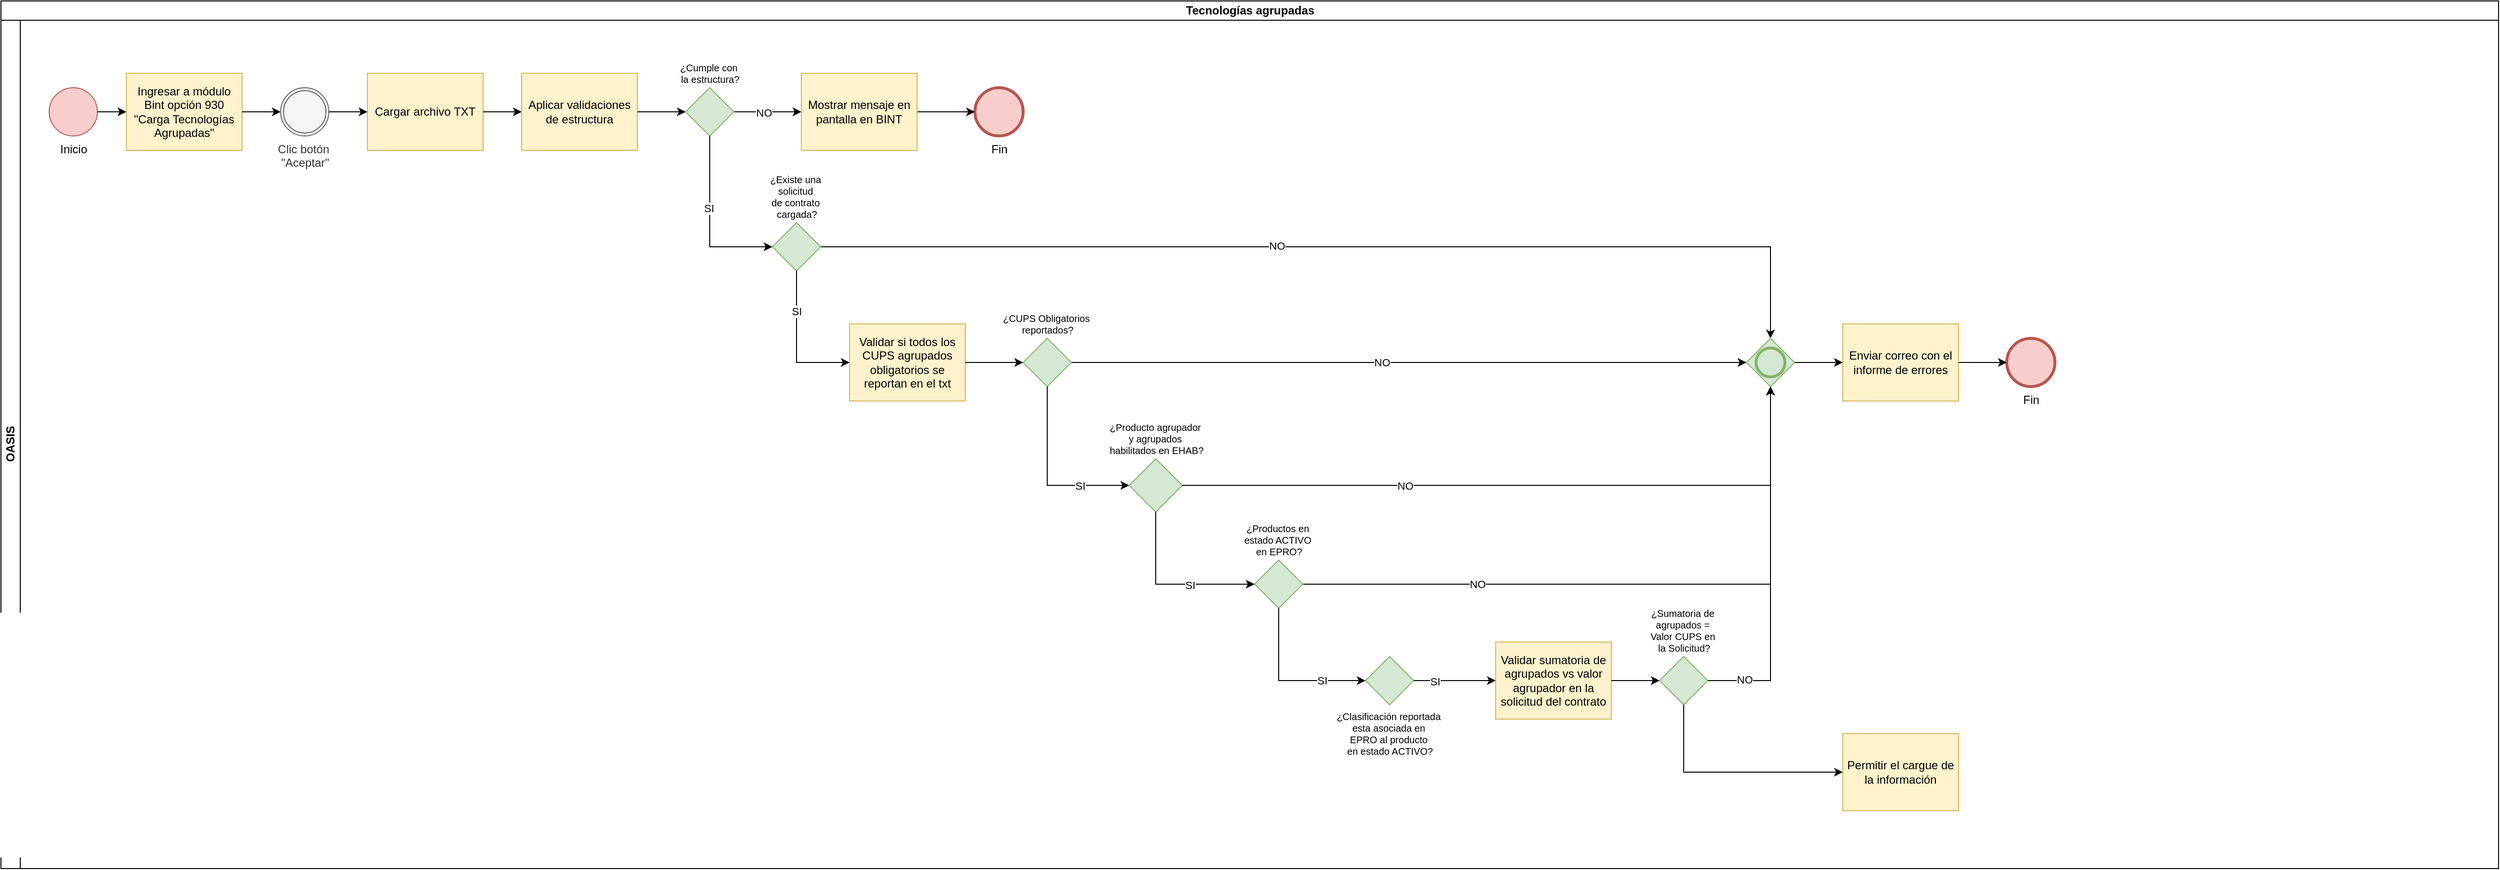 <mxfile version="26.1.0">
  <diagram name="Página-1" id="_O9Sp7b_oeuf4xbjDzCd">
    <mxGraphModel dx="1434" dy="746" grid="1" gridSize="10" guides="1" tooltips="1" connect="1" arrows="1" fold="1" page="1" pageScale="1" pageWidth="2910" pageHeight="1030" math="0" shadow="0">
      <root>
        <mxCell id="0" />
        <mxCell id="1" parent="0" />
        <mxCell id="4nS9QQrtOacxWqZYsx-n-1" value="Tecnologías agrupadas" style="swimlane;childLayout=stackLayout;resizeParent=1;resizeParentMax=0;horizontal=1;startSize=20;horizontalStack=0;html=1;" vertex="1" parent="1">
          <mxGeometry x="40" y="40" width="2590" height="900" as="geometry" />
        </mxCell>
        <mxCell id="4nS9QQrtOacxWqZYsx-n-2" value="OASIS" style="swimlane;startSize=20;horizontal=0;html=1;" vertex="1" parent="4nS9QQrtOacxWqZYsx-n-1">
          <mxGeometry y="20" width="2590" height="880" as="geometry" />
        </mxCell>
        <mxCell id="4nS9QQrtOacxWqZYsx-n-6" value="Inicio" style="points=[[0.145,0.145,0],[0.5,0,0],[0.855,0.145,0],[1,0.5,0],[0.855,0.855,0],[0.5,1,0],[0.145,0.855,0],[0,0.5,0]];shape=mxgraph.bpmn.event;html=1;verticalLabelPosition=bottom;labelBackgroundColor=#ffffff;verticalAlign=top;align=center;perimeter=ellipsePerimeter;outlineConnect=0;aspect=fixed;outline=standard;symbol=general;fillColor=#f8cecc;strokeColor=#b85450;" vertex="1" parent="4nS9QQrtOacxWqZYsx-n-2">
          <mxGeometry x="50" y="70" width="50" height="50" as="geometry" />
        </mxCell>
        <mxCell id="4nS9QQrtOacxWqZYsx-n-8" value="Ingresar a módulo Bint opción 930 &quot;Carga Tecnologías Agrupadas&quot;" style="points=[[0.25,0,0],[0.5,0,0],[0.75,0,0],[1,0.25,0],[1,0.5,0],[1,0.75,0],[0.75,1,0],[0.5,1,0],[0.25,1,0],[0,0.75,0],[0,0.5,0],[0,0.25,0]];shape=mxgraph.bpmn.task2;whiteSpace=wrap;rectStyle=rounded;size=10;html=1;container=1;expand=0;collapsible=0;taskMarker=user;fillColor=#fff2cc;strokeColor=#d6b656;" vertex="1" parent="4nS9QQrtOacxWqZYsx-n-2">
          <mxGeometry x="130" y="55" width="120" height="80" as="geometry" />
        </mxCell>
        <mxCell id="4nS9QQrtOacxWqZYsx-n-7" style="edgeStyle=orthogonalEdgeStyle;rounded=0;orthogonalLoop=1;jettySize=auto;html=1;" edge="1" parent="4nS9QQrtOacxWqZYsx-n-2" source="4nS9QQrtOacxWqZYsx-n-6" target="4nS9QQrtOacxWqZYsx-n-8">
          <mxGeometry relative="1" as="geometry">
            <mxPoint x="150" y="95" as="targetPoint" />
          </mxGeometry>
        </mxCell>
        <mxCell id="4nS9QQrtOacxWqZYsx-n-10" value="Clic botón&amp;nbsp;&lt;div&gt;&quot;Aceptar&quot;&lt;/div&gt;" style="points=[[0.145,0.145,0],[0.5,0,0],[0.855,0.145,0],[1,0.5,0],[0.855,0.855,0],[0.5,1,0],[0.145,0.855,0],[0,0.5,0]];shape=mxgraph.bpmn.event;html=1;verticalLabelPosition=bottom;labelBackgroundColor=#ffffff;verticalAlign=top;align=center;perimeter=ellipsePerimeter;outlineConnect=0;aspect=fixed;outline=throwing;symbol=general;fillColor=#f5f5f5;fontColor=#333333;strokeColor=#666666;" vertex="1" parent="4nS9QQrtOacxWqZYsx-n-2">
          <mxGeometry x="290" y="70" width="50" height="50" as="geometry" />
        </mxCell>
        <mxCell id="4nS9QQrtOacxWqZYsx-n-9" style="edgeStyle=orthogonalEdgeStyle;rounded=0;orthogonalLoop=1;jettySize=auto;html=1;" edge="1" parent="4nS9QQrtOacxWqZYsx-n-2" source="4nS9QQrtOacxWqZYsx-n-8" target="4nS9QQrtOacxWqZYsx-n-10">
          <mxGeometry relative="1" as="geometry">
            <mxPoint x="330" y="95" as="targetPoint" />
          </mxGeometry>
        </mxCell>
        <mxCell id="4nS9QQrtOacxWqZYsx-n-12" value="Cargar archivo TXT" style="points=[[0.25,0,0],[0.5,0,0],[0.75,0,0],[1,0.25,0],[1,0.5,0],[1,0.75,0],[0.75,1,0],[0.5,1,0],[0.25,1,0],[0,0.75,0],[0,0.5,0],[0,0.25,0]];shape=mxgraph.bpmn.task2;whiteSpace=wrap;rectStyle=rounded;size=10;html=1;container=1;expand=0;collapsible=0;taskMarker=user;fillColor=#fff2cc;strokeColor=#d6b656;" vertex="1" parent="4nS9QQrtOacxWqZYsx-n-2">
          <mxGeometry x="380" y="55" width="120" height="80" as="geometry" />
        </mxCell>
        <mxCell id="4nS9QQrtOacxWqZYsx-n-11" style="edgeStyle=orthogonalEdgeStyle;rounded=0;orthogonalLoop=1;jettySize=auto;html=1;" edge="1" parent="4nS9QQrtOacxWqZYsx-n-2" source="4nS9QQrtOacxWqZYsx-n-10" target="4nS9QQrtOacxWqZYsx-n-12">
          <mxGeometry relative="1" as="geometry">
            <mxPoint x="390" y="95" as="targetPoint" />
          </mxGeometry>
        </mxCell>
        <mxCell id="4nS9QQrtOacxWqZYsx-n-14" value="Aplicar validaciones de estructura" style="points=[[0.25,0,0],[0.5,0,0],[0.75,0,0],[1,0.25,0],[1,0.5,0],[1,0.75,0],[0.75,1,0],[0.5,1,0],[0.25,1,0],[0,0.75,0],[0,0.5,0],[0,0.25,0]];shape=mxgraph.bpmn.task2;whiteSpace=wrap;rectStyle=rounded;size=10;html=1;container=1;expand=0;collapsible=0;taskMarker=script;fillColor=#fff2cc;strokeColor=#d6b656;" vertex="1" parent="4nS9QQrtOacxWqZYsx-n-2">
          <mxGeometry x="540" y="55" width="120" height="80" as="geometry" />
        </mxCell>
        <mxCell id="4nS9QQrtOacxWqZYsx-n-13" style="edgeStyle=orthogonalEdgeStyle;rounded=0;orthogonalLoop=1;jettySize=auto;html=1;" edge="1" parent="4nS9QQrtOacxWqZYsx-n-2" source="4nS9QQrtOacxWqZYsx-n-12" target="4nS9QQrtOacxWqZYsx-n-14">
          <mxGeometry relative="1" as="geometry">
            <mxPoint x="550" y="95" as="targetPoint" />
          </mxGeometry>
        </mxCell>
        <mxCell id="4nS9QQrtOacxWqZYsx-n-30" style="edgeStyle=orthogonalEdgeStyle;rounded=0;orthogonalLoop=1;jettySize=auto;html=1;" edge="1" parent="4nS9QQrtOacxWqZYsx-n-2" source="4nS9QQrtOacxWqZYsx-n-16" target="4nS9QQrtOacxWqZYsx-n-29">
          <mxGeometry relative="1" as="geometry" />
        </mxCell>
        <mxCell id="4nS9QQrtOacxWqZYsx-n-45" value="NO" style="edgeLabel;html=1;align=center;verticalAlign=middle;resizable=0;points=[];" vertex="1" connectable="0" parent="4nS9QQrtOacxWqZYsx-n-30">
          <mxGeometry x="-0.12" y="-1" relative="1" as="geometry">
            <mxPoint as="offset" />
          </mxGeometry>
        </mxCell>
        <mxCell id="4nS9QQrtOacxWqZYsx-n-16" value="¿Cumple con&amp;nbsp;&lt;div&gt;la estructura?&lt;/div&gt;" style="points=[[0.25,0.25,0],[0.5,0,0],[0.75,0.25,0],[1,0.5,0],[0.75,0.75,0],[0.5,1,0],[0.25,0.75,0],[0,0.5,0]];shape=mxgraph.bpmn.gateway2;html=1;verticalLabelPosition=top;labelBackgroundColor=#ffffff;verticalAlign=bottom;align=center;perimeter=rhombusPerimeter;outlineConnect=0;outline=none;symbol=none;fillColor=#d5e8d4;strokeColor=#82b366;fontSize=10;labelPosition=center;" vertex="1" parent="4nS9QQrtOacxWqZYsx-n-2">
          <mxGeometry x="710" y="70" width="50" height="50" as="geometry" />
        </mxCell>
        <mxCell id="4nS9QQrtOacxWqZYsx-n-15" style="edgeStyle=orthogonalEdgeStyle;rounded=0;orthogonalLoop=1;jettySize=auto;html=1;" edge="1" parent="4nS9QQrtOacxWqZYsx-n-2" source="4nS9QQrtOacxWqZYsx-n-14" target="4nS9QQrtOacxWqZYsx-n-16">
          <mxGeometry relative="1" as="geometry">
            <mxPoint x="720" y="95" as="targetPoint" />
          </mxGeometry>
        </mxCell>
        <mxCell id="4nS9QQrtOacxWqZYsx-n-20" value="Fin" style="points=[[0.145,0.145,0],[0.5,0,0],[0.855,0.145,0],[1,0.5,0],[0.855,0.855,0],[0.5,1,0],[0.145,0.855,0],[0,0.5,0]];shape=mxgraph.bpmn.event;html=1;verticalLabelPosition=bottom;labelBackgroundColor=#ffffff;verticalAlign=top;align=center;perimeter=ellipsePerimeter;outlineConnect=0;aspect=fixed;outline=end;symbol=terminate2;fillColor=#f8cecc;strokeColor=#b85450;" vertex="1" parent="4nS9QQrtOacxWqZYsx-n-2">
          <mxGeometry x="1010" y="70" width="50" height="50" as="geometry" />
        </mxCell>
        <mxCell id="4nS9QQrtOacxWqZYsx-n-31" style="edgeStyle=orthogonalEdgeStyle;rounded=0;orthogonalLoop=1;jettySize=auto;html=1;" edge="1" parent="4nS9QQrtOacxWqZYsx-n-2" source="4nS9QQrtOacxWqZYsx-n-29" target="4nS9QQrtOacxWqZYsx-n-20">
          <mxGeometry relative="1" as="geometry" />
        </mxCell>
        <mxCell id="4nS9QQrtOacxWqZYsx-n-29" value="Mostrar mensaje en pantalla en BINT" style="points=[[0.25,0,0],[0.5,0,0],[0.75,0,0],[1,0.25,0],[1,0.5,0],[1,0.75,0],[0.75,1,0],[0.5,1,0],[0.25,1,0],[0,0.75,0],[0,0.5,0],[0,0.25,0]];shape=mxgraph.bpmn.task2;whiteSpace=wrap;rectStyle=rounded;size=10;html=1;container=1;expand=0;collapsible=0;taskMarker=send;fillColor=#fff2cc;strokeColor=#d6b656;" vertex="1" parent="4nS9QQrtOacxWqZYsx-n-2">
          <mxGeometry x="830" y="55" width="120" height="80" as="geometry" />
        </mxCell>
        <mxCell id="4nS9QQrtOacxWqZYsx-n-48" style="edgeStyle=orthogonalEdgeStyle;rounded=0;orthogonalLoop=1;jettySize=auto;html=1;" edge="1" parent="4nS9QQrtOacxWqZYsx-n-2" source="4nS9QQrtOacxWqZYsx-n-41" target="4nS9QQrtOacxWqZYsx-n-25">
          <mxGeometry relative="1" as="geometry" />
        </mxCell>
        <mxCell id="4nS9QQrtOacxWqZYsx-n-49" value="NO" style="edgeLabel;html=1;align=center;verticalAlign=middle;resizable=0;points=[];" vertex="1" connectable="0" parent="4nS9QQrtOacxWqZYsx-n-48">
          <mxGeometry x="-0.125" y="1" relative="1" as="geometry">
            <mxPoint as="offset" />
          </mxGeometry>
        </mxCell>
        <mxCell id="4nS9QQrtOacxWqZYsx-n-41" value="¿Existe una&amp;nbsp;&lt;div&gt;&lt;span style=&quot;background-color: light-dark(rgb(255, 255, 255), rgb(18, 18, 18)); color: light-dark(rgb(0, 0, 0), rgb(255, 255, 255));&quot;&gt;solicitud&amp;nbsp;&lt;/span&gt;&lt;div&gt;&lt;div&gt;de contrato&amp;nbsp;&lt;/div&gt;&lt;div&gt;&lt;span style=&quot;background-color: light-dark(rgb(255, 255, 255), rgb(18, 18, 18)); color: light-dark(rgb(0, 0, 0), rgb(255, 255, 255));&quot;&gt;cargada?&lt;/span&gt;&lt;/div&gt;&lt;/div&gt;&lt;/div&gt;" style="points=[[0.25,0.25,0],[0.5,0,0],[0.75,0.25,0],[1,0.5,0],[0.75,0.75,0],[0.5,1,0],[0.25,0.75,0],[0,0.5,0]];shape=mxgraph.bpmn.gateway2;html=1;verticalLabelPosition=top;labelBackgroundColor=#ffffff;verticalAlign=bottom;align=center;perimeter=rhombusPerimeter;outlineConnect=0;outline=none;symbol=none;fillColor=#d5e8d4;strokeColor=#82b366;fontSize=10;labelPosition=center;" vertex="1" parent="4nS9QQrtOacxWqZYsx-n-2">
          <mxGeometry x="800" y="210" width="50" height="50" as="geometry" />
        </mxCell>
        <mxCell id="4nS9QQrtOacxWqZYsx-n-17" style="edgeStyle=orthogonalEdgeStyle;rounded=0;orthogonalLoop=1;jettySize=auto;html=1;exitX=0.5;exitY=1;exitDx=0;exitDy=0;exitPerimeter=0;" edge="1" parent="4nS9QQrtOacxWqZYsx-n-2" source="4nS9QQrtOacxWqZYsx-n-16" target="4nS9QQrtOacxWqZYsx-n-41">
          <mxGeometry relative="1" as="geometry">
            <mxPoint x="800" y="210" as="targetPoint" />
            <Array as="points">
              <mxPoint x="735" y="235" />
            </Array>
          </mxGeometry>
        </mxCell>
        <mxCell id="4nS9QQrtOacxWqZYsx-n-22" value="SI" style="edgeLabel;html=1;align=center;verticalAlign=middle;resizable=0;points=[];" vertex="1" connectable="0" parent="4nS9QQrtOacxWqZYsx-n-17">
          <mxGeometry x="-0.167" y="-1" relative="1" as="geometry">
            <mxPoint as="offset" />
          </mxGeometry>
        </mxCell>
        <mxCell id="4nS9QQrtOacxWqZYsx-n-65" value="Validar si todos los CUPS agrupados obligatorios se reportan en el txt" style="points=[[0.25,0,0],[0.5,0,0],[0.75,0,0],[1,0.25,0],[1,0.5,0],[1,0.75,0],[0.75,1,0],[0.5,1,0],[0.25,1,0],[0,0.75,0],[0,0.5,0],[0,0.25,0]];shape=mxgraph.bpmn.task2;whiteSpace=wrap;rectStyle=rounded;size=10;html=1;container=1;expand=0;collapsible=0;taskMarker=script;fillColor=#fff2cc;strokeColor=#d6b656;" vertex="1" parent="4nS9QQrtOacxWqZYsx-n-2">
          <mxGeometry x="880" y="315" width="120" height="80" as="geometry" />
        </mxCell>
        <mxCell id="4nS9QQrtOacxWqZYsx-n-28" style="edgeStyle=orthogonalEdgeStyle;rounded=0;orthogonalLoop=1;jettySize=auto;html=1;" edge="1" parent="4nS9QQrtOacxWqZYsx-n-2" source="4nS9QQrtOacxWqZYsx-n-25" target="4nS9QQrtOacxWqZYsx-n-27">
          <mxGeometry relative="1" as="geometry" />
        </mxCell>
        <mxCell id="4nS9QQrtOacxWqZYsx-n-25" value="" style="points=[[0.25,0.25,0],[0.5,0,0],[0.75,0.25,0],[1,0.5,0],[0.75,0.75,0],[0.5,1,0],[0.25,0.75,0],[0,0.5,0]];shape=mxgraph.bpmn.gateway2;html=1;verticalLabelPosition=bottom;labelBackgroundColor=#ffffff;verticalAlign=top;align=center;perimeter=rhombusPerimeter;outlineConnect=0;outline=end;symbol=general;fillColor=#d5e8d4;strokeColor=#82b366;" vertex="1" parent="4nS9QQrtOacxWqZYsx-n-2">
          <mxGeometry x="1810" y="330" width="50" height="50" as="geometry" />
        </mxCell>
        <mxCell id="4nS9QQrtOacxWqZYsx-n-27" value="Enviar correo con el informe de errores" style="points=[[0.25,0,0],[0.5,0,0],[0.75,0,0],[1,0.25,0],[1,0.5,0],[1,0.75,0],[0.75,1,0],[0.5,1,0],[0.25,1,0],[0,0.75,0],[0,0.5,0],[0,0.25,0]];shape=mxgraph.bpmn.task2;whiteSpace=wrap;rectStyle=rounded;size=10;html=1;container=1;expand=0;collapsible=0;taskMarker=send;fillColor=#fff2cc;strokeColor=#d6b656;" vertex="1" parent="4nS9QQrtOacxWqZYsx-n-2">
          <mxGeometry x="1910" y="315" width="120" height="80" as="geometry" />
        </mxCell>
        <mxCell id="4nS9QQrtOacxWqZYsx-n-53" value="Fin" style="points=[[0.145,0.145,0],[0.5,0,0],[0.855,0.145,0],[1,0.5,0],[0.855,0.855,0],[0.5,1,0],[0.145,0.855,0],[0,0.5,0]];shape=mxgraph.bpmn.event;html=1;verticalLabelPosition=bottom;labelBackgroundColor=#ffffff;verticalAlign=top;align=center;perimeter=ellipsePerimeter;outlineConnect=0;aspect=fixed;outline=end;symbol=terminate2;fillColor=#f8cecc;strokeColor=#b85450;" vertex="1" parent="4nS9QQrtOacxWqZYsx-n-2">
          <mxGeometry x="2080" y="330" width="50" height="50" as="geometry" />
        </mxCell>
        <mxCell id="4nS9QQrtOacxWqZYsx-n-52" style="edgeStyle=orthogonalEdgeStyle;rounded=0;orthogonalLoop=1;jettySize=auto;html=1;" edge="1" parent="4nS9QQrtOacxWqZYsx-n-2" source="4nS9QQrtOacxWqZYsx-n-27" target="4nS9QQrtOacxWqZYsx-n-53">
          <mxGeometry relative="1" as="geometry">
            <mxPoint x="2550" y="210" as="targetPoint" />
          </mxGeometry>
        </mxCell>
        <mxCell id="4nS9QQrtOacxWqZYsx-n-59" value="Validar sumatoria de agrupados vs valor agrupador en la solicitud del contrato" style="points=[[0.25,0,0],[0.5,0,0],[0.75,0,0],[1,0.25,0],[1,0.5,0],[1,0.75,0],[0.75,1,0],[0.5,1,0],[0.25,1,0],[0,0.75,0],[0,0.5,0],[0,0.25,0]];shape=mxgraph.bpmn.task2;whiteSpace=wrap;rectStyle=rounded;size=10;html=1;container=1;expand=0;collapsible=0;taskMarker=script;fillColor=#fff2cc;strokeColor=#d6b656;" vertex="1" parent="4nS9QQrtOacxWqZYsx-n-2">
          <mxGeometry x="1550" y="645" width="120" height="80" as="geometry" />
        </mxCell>
        <mxCell id="4nS9QQrtOacxWqZYsx-n-61" value="¿Sumatoria de&amp;nbsp;&lt;div&gt;agrupados =&amp;nbsp;&lt;div&gt;Valor CUPS en&amp;nbsp;&lt;/div&gt;&lt;div&gt;la Solicitud?&lt;/div&gt;&lt;/div&gt;" style="points=[[0.25,0.25,0],[0.5,0,0],[0.75,0.25,0],[1,0.5,0],[0.75,0.75,0],[0.5,1,0],[0.25,0.75,0],[0,0.5,0]];shape=mxgraph.bpmn.gateway2;html=1;verticalLabelPosition=top;labelBackgroundColor=#ffffff;verticalAlign=bottom;align=center;perimeter=rhombusPerimeter;outlineConnect=0;outline=none;symbol=none;fillColor=#d5e8d4;strokeColor=#82b366;fontSize=10;labelPosition=center;" vertex="1" parent="4nS9QQrtOacxWqZYsx-n-2">
          <mxGeometry x="1720" y="660" width="50" height="50" as="geometry" />
        </mxCell>
        <mxCell id="4nS9QQrtOacxWqZYsx-n-60" style="edgeStyle=orthogonalEdgeStyle;rounded=0;orthogonalLoop=1;jettySize=auto;html=1;" edge="1" parent="4nS9QQrtOacxWqZYsx-n-2" source="4nS9QQrtOacxWqZYsx-n-59" target="4nS9QQrtOacxWqZYsx-n-61">
          <mxGeometry relative="1" as="geometry">
            <mxPoint x="1990" y="210" as="targetPoint" />
          </mxGeometry>
        </mxCell>
        <mxCell id="4nS9QQrtOacxWqZYsx-n-64" style="edgeStyle=orthogonalEdgeStyle;rounded=0;orthogonalLoop=1;jettySize=auto;html=1;entryX=0.5;entryY=1;entryDx=0;entryDy=0;entryPerimeter=0;" edge="1" parent="4nS9QQrtOacxWqZYsx-n-2" source="4nS9QQrtOacxWqZYsx-n-61" target="4nS9QQrtOacxWqZYsx-n-25">
          <mxGeometry relative="1" as="geometry">
            <mxPoint x="2160" y="430" as="targetPoint" />
          </mxGeometry>
        </mxCell>
        <mxCell id="4nS9QQrtOacxWqZYsx-n-82" value="NO" style="edgeLabel;html=1;align=center;verticalAlign=middle;resizable=0;points=[];" vertex="1" connectable="0" parent="4nS9QQrtOacxWqZYsx-n-64">
          <mxGeometry x="-0.795" y="1" relative="1" as="geometry">
            <mxPoint as="offset" />
          </mxGeometry>
        </mxCell>
        <mxCell id="4nS9QQrtOacxWqZYsx-n-66" style="edgeStyle=orthogonalEdgeStyle;rounded=0;orthogonalLoop=1;jettySize=auto;html=1;entryX=0;entryY=0.5;entryDx=0;entryDy=0;entryPerimeter=0;" edge="1" parent="4nS9QQrtOacxWqZYsx-n-2" source="4nS9QQrtOacxWqZYsx-n-41" target="4nS9QQrtOacxWqZYsx-n-65">
          <mxGeometry relative="1" as="geometry">
            <Array as="points">
              <mxPoint x="825" y="355" />
            </Array>
          </mxGeometry>
        </mxCell>
        <mxCell id="4nS9QQrtOacxWqZYsx-n-69" value="SI" style="edgeLabel;html=1;align=center;verticalAlign=middle;resizable=0;points=[];" vertex="1" connectable="0" parent="4nS9QQrtOacxWqZYsx-n-66">
          <mxGeometry x="-0.44" relative="1" as="geometry">
            <mxPoint as="offset" />
          </mxGeometry>
        </mxCell>
        <mxCell id="4nS9QQrtOacxWqZYsx-n-70" style="edgeStyle=orthogonalEdgeStyle;rounded=0;orthogonalLoop=1;jettySize=auto;html=1;" edge="1" parent="4nS9QQrtOacxWqZYsx-n-2" source="4nS9QQrtOacxWqZYsx-n-68" target="4nS9QQrtOacxWqZYsx-n-25">
          <mxGeometry relative="1" as="geometry" />
        </mxCell>
        <mxCell id="4nS9QQrtOacxWqZYsx-n-71" value="NO" style="edgeLabel;html=1;align=center;verticalAlign=middle;resizable=0;points=[];" vertex="1" connectable="0" parent="4nS9QQrtOacxWqZYsx-n-70">
          <mxGeometry x="-0.08" relative="1" as="geometry">
            <mxPoint as="offset" />
          </mxGeometry>
        </mxCell>
        <mxCell id="4nS9QQrtOacxWqZYsx-n-68" value="¿CUPS Obligatorios&amp;nbsp;&lt;div&gt;reportados?&lt;/div&gt;" style="points=[[0.25,0.25,0],[0.5,0,0],[0.75,0.25,0],[1,0.5,0],[0.75,0.75,0],[0.5,1,0],[0.25,0.75,0],[0,0.5,0]];shape=mxgraph.bpmn.gateway2;html=1;verticalLabelPosition=top;labelBackgroundColor=#ffffff;verticalAlign=bottom;align=center;perimeter=rhombusPerimeter;outlineConnect=0;outline=none;symbol=none;fillColor=#d5e8d4;strokeColor=#82b366;fontSize=10;labelPosition=center;" vertex="1" parent="4nS9QQrtOacxWqZYsx-n-2">
          <mxGeometry x="1060" y="330" width="50" height="50" as="geometry" />
        </mxCell>
        <mxCell id="4nS9QQrtOacxWqZYsx-n-67" style="edgeStyle=orthogonalEdgeStyle;rounded=0;orthogonalLoop=1;jettySize=auto;html=1;" edge="1" parent="4nS9QQrtOacxWqZYsx-n-2" source="4nS9QQrtOacxWqZYsx-n-65" target="4nS9QQrtOacxWqZYsx-n-68">
          <mxGeometry relative="1" as="geometry">
            <mxPoint x="1060" y="355" as="targetPoint" />
          </mxGeometry>
        </mxCell>
        <mxCell id="4nS9QQrtOacxWqZYsx-n-18" value="¿Producto&amp;nbsp;&lt;span style=&quot;background-color: light-dark(rgb(255, 255, 255), rgb(18, 18, 18)); color: light-dark(rgb(0, 0, 0), rgb(255, 255, 255));&quot;&gt;agrupador&amp;nbsp;&lt;/span&gt;&lt;div&gt;&lt;span style=&quot;color: light-dark(rgb(0, 0, 0), rgb(255, 255, 255)); background-color: light-dark(rgb(255, 255, 255), rgb(18, 18, 18));&quot;&gt;y agrupados&amp;nbsp;&lt;/span&gt;&lt;/div&gt;&lt;div&gt;&lt;span style=&quot;background-color: light-dark(rgb(255, 255, 255), rgb(18, 18, 18)); color: light-dark(rgb(0, 0, 0), rgb(255, 255, 255));&quot;&gt;habilitados en EHAB?&lt;/span&gt;&lt;/div&gt;" style="points=[[0.25,0.25,0],[0.5,0,0],[0.75,0.25,0],[1,0.5,0],[0.75,0.75,0],[0.5,1,0],[0.25,0.75,0],[0,0.5,0]];shape=mxgraph.bpmn.gateway2;html=1;verticalLabelPosition=top;labelBackgroundColor=#ffffff;verticalAlign=bottom;align=center;perimeter=rhombusPerimeter;outlineConnect=0;outline=none;symbol=none;fillColor=#d5e8d4;strokeColor=#82b366;fontSize=10;labelPosition=center;direction=south;" vertex="1" parent="4nS9QQrtOacxWqZYsx-n-2">
          <mxGeometry x="1170" y="455" width="55" height="55" as="geometry" />
        </mxCell>
        <mxCell id="4nS9QQrtOacxWqZYsx-n-47" style="edgeStyle=orthogonalEdgeStyle;rounded=0;orthogonalLoop=1;jettySize=auto;html=1;" edge="1" parent="4nS9QQrtOacxWqZYsx-n-2" source="4nS9QQrtOacxWqZYsx-n-18" target="4nS9QQrtOacxWqZYsx-n-25">
          <mxGeometry relative="1" as="geometry" />
        </mxCell>
        <mxCell id="4nS9QQrtOacxWqZYsx-n-75" value="NO" style="edgeLabel;html=1;align=center;verticalAlign=middle;resizable=0;points=[];" vertex="1" connectable="0" parent="4nS9QQrtOacxWqZYsx-n-47">
          <mxGeometry x="-0.351" y="1" relative="1" as="geometry">
            <mxPoint y="1" as="offset" />
          </mxGeometry>
        </mxCell>
        <mxCell id="4nS9QQrtOacxWqZYsx-n-79" style="edgeStyle=orthogonalEdgeStyle;rounded=0;orthogonalLoop=1;jettySize=auto;html=1;" edge="1" parent="4nS9QQrtOacxWqZYsx-n-2" source="4nS9QQrtOacxWqZYsx-n-36" target="4nS9QQrtOacxWqZYsx-n-25">
          <mxGeometry relative="1" as="geometry" />
        </mxCell>
        <mxCell id="4nS9QQrtOacxWqZYsx-n-80" value="NO" style="edgeLabel;html=1;align=center;verticalAlign=middle;resizable=0;points=[];" vertex="1" connectable="0" parent="4nS9QQrtOacxWqZYsx-n-79">
          <mxGeometry x="-0.475" relative="1" as="geometry">
            <mxPoint as="offset" />
          </mxGeometry>
        </mxCell>
        <mxCell id="4nS9QQrtOacxWqZYsx-n-36" value="¿Productos en&amp;nbsp;&lt;div&gt;estado ACTIVO&amp;nbsp;&lt;/div&gt;&lt;div&gt;en EPRO?&lt;/div&gt;" style="points=[[0.25,0.25,0],[0.5,0,0],[0.75,0.25,0],[1,0.5,0],[0.75,0.75,0],[0.5,1,0],[0.25,0.75,0],[0,0.5,0]];shape=mxgraph.bpmn.gateway2;html=1;verticalLabelPosition=top;labelBackgroundColor=#ffffff;verticalAlign=bottom;align=center;perimeter=rhombusPerimeter;outlineConnect=0;outline=none;symbol=none;labelPosition=center;fillColor=#d5e8d4;strokeColor=#82b366;fontSize=10;" vertex="1" parent="4nS9QQrtOacxWqZYsx-n-2">
          <mxGeometry x="1300" y="560" width="50" height="50" as="geometry" />
        </mxCell>
        <mxCell id="4nS9QQrtOacxWqZYsx-n-73" style="edgeStyle=orthogonalEdgeStyle;rounded=0;orthogonalLoop=1;jettySize=auto;html=1;entryX=0.5;entryY=1;entryDx=0;entryDy=0;entryPerimeter=0;" edge="1" parent="4nS9QQrtOacxWqZYsx-n-2" source="4nS9QQrtOacxWqZYsx-n-68" target="4nS9QQrtOacxWqZYsx-n-18">
          <mxGeometry relative="1" as="geometry">
            <Array as="points">
              <mxPoint x="1085" y="483" />
            </Array>
          </mxGeometry>
        </mxCell>
        <mxCell id="4nS9QQrtOacxWqZYsx-n-74" value="SI" style="edgeLabel;html=1;align=center;verticalAlign=middle;resizable=0;points=[];" vertex="1" connectable="0" parent="4nS9QQrtOacxWqZYsx-n-73">
          <mxGeometry x="0.445" y="1" relative="1" as="geometry">
            <mxPoint x="1" y="1" as="offset" />
          </mxGeometry>
        </mxCell>
        <mxCell id="4nS9QQrtOacxWqZYsx-n-56" value="¿Clasificación reportada&amp;nbsp;&lt;div&gt;esta asociada en&amp;nbsp;&lt;/div&gt;&lt;div&gt;EPRO al producto&amp;nbsp;&lt;/div&gt;&lt;div&gt;en estado ACTIVO?&lt;/div&gt;" style="points=[[0.25,0.25,0],[0.5,0,0],[0.75,0.25,0],[1,0.5,0],[0.75,0.75,0],[0.5,1,0],[0.25,0.75,0],[0,0.5,0]];shape=mxgraph.bpmn.gateway2;html=1;verticalLabelPosition=bottom;labelBackgroundColor=#ffffff;verticalAlign=top;align=center;perimeter=rhombusPerimeter;outlineConnect=0;outline=none;symbol=none;fontSize=10;fillColor=#d5e8d4;strokeColor=#82b366;" vertex="1" parent="4nS9QQrtOacxWqZYsx-n-2">
          <mxGeometry x="1415" y="660" width="50" height="50" as="geometry" />
        </mxCell>
        <mxCell id="4nS9QQrtOacxWqZYsx-n-58" style="edgeStyle=orthogonalEdgeStyle;rounded=0;orthogonalLoop=1;jettySize=auto;html=1;" edge="1" parent="4nS9QQrtOacxWqZYsx-n-2" source="4nS9QQrtOacxWqZYsx-n-56" target="4nS9QQrtOacxWqZYsx-n-59">
          <mxGeometry relative="1" as="geometry">
            <mxPoint x="970" y="585" as="targetPoint" />
          </mxGeometry>
        </mxCell>
        <mxCell id="4nS9QQrtOacxWqZYsx-n-62" value="SI" style="edgeLabel;html=1;align=center;verticalAlign=middle;resizable=0;points=[];" vertex="1" connectable="0" parent="4nS9QQrtOacxWqZYsx-n-58">
          <mxGeometry x="-0.494" y="-1" relative="1" as="geometry">
            <mxPoint as="offset" />
          </mxGeometry>
        </mxCell>
        <mxCell id="4nS9QQrtOacxWqZYsx-n-76" style="edgeStyle=orthogonalEdgeStyle;rounded=0;orthogonalLoop=1;jettySize=auto;html=1;entryX=0;entryY=0.5;entryDx=0;entryDy=0;entryPerimeter=0;" edge="1" parent="4nS9QQrtOacxWqZYsx-n-2" source="4nS9QQrtOacxWqZYsx-n-18" target="4nS9QQrtOacxWqZYsx-n-36">
          <mxGeometry relative="1" as="geometry">
            <Array as="points">
              <mxPoint x="1198" y="585" />
            </Array>
          </mxGeometry>
        </mxCell>
        <mxCell id="4nS9QQrtOacxWqZYsx-n-78" value="SI" style="edgeLabel;html=1;align=center;verticalAlign=middle;resizable=0;points=[];" vertex="1" connectable="0" parent="4nS9QQrtOacxWqZYsx-n-76">
          <mxGeometry x="0.245" y="-1" relative="1" as="geometry">
            <mxPoint as="offset" />
          </mxGeometry>
        </mxCell>
        <mxCell id="4nS9QQrtOacxWqZYsx-n-77" style="edgeStyle=orthogonalEdgeStyle;rounded=0;orthogonalLoop=1;jettySize=auto;html=1;entryX=0;entryY=0.5;entryDx=0;entryDy=0;entryPerimeter=0;" edge="1" parent="4nS9QQrtOacxWqZYsx-n-2" source="4nS9QQrtOacxWqZYsx-n-36" target="4nS9QQrtOacxWqZYsx-n-56">
          <mxGeometry relative="1" as="geometry">
            <Array as="points">
              <mxPoint x="1325" y="685" />
            </Array>
          </mxGeometry>
        </mxCell>
        <mxCell id="4nS9QQrtOacxWqZYsx-n-81" value="SI" style="edgeLabel;html=1;align=center;verticalAlign=middle;resizable=0;points=[];" vertex="1" connectable="0" parent="4nS9QQrtOacxWqZYsx-n-77">
          <mxGeometry x="0.455" relative="1" as="geometry">
            <mxPoint as="offset" />
          </mxGeometry>
        </mxCell>
        <mxCell id="4nS9QQrtOacxWqZYsx-n-84" value="Permitir el cargue de la información" style="points=[[0.25,0,0],[0.5,0,0],[0.75,0,0],[1,0.25,0],[1,0.5,0],[1,0.75,0],[0.75,1,0],[0.5,1,0],[0.25,1,0],[0,0.75,0],[0,0.5,0],[0,0.25,0]];shape=mxgraph.bpmn.task2;whiteSpace=wrap;rectStyle=rounded;size=10;html=1;container=1;expand=0;collapsible=0;taskMarker=script;fillColor=#fff2cc;strokeColor=#d6b656;" vertex="1" parent="4nS9QQrtOacxWqZYsx-n-2">
          <mxGeometry x="1910" y="740" width="120" height="80" as="geometry" />
        </mxCell>
        <mxCell id="4nS9QQrtOacxWqZYsx-n-83" style="edgeStyle=orthogonalEdgeStyle;rounded=0;orthogonalLoop=1;jettySize=auto;html=1;" edge="1" parent="4nS9QQrtOacxWqZYsx-n-2" source="4nS9QQrtOacxWqZYsx-n-61" target="4nS9QQrtOacxWqZYsx-n-84">
          <mxGeometry relative="1" as="geometry">
            <mxPoint x="1745" y="780" as="targetPoint" />
            <Array as="points">
              <mxPoint x="1745" y="780" />
            </Array>
          </mxGeometry>
        </mxCell>
      </root>
    </mxGraphModel>
  </diagram>
</mxfile>
